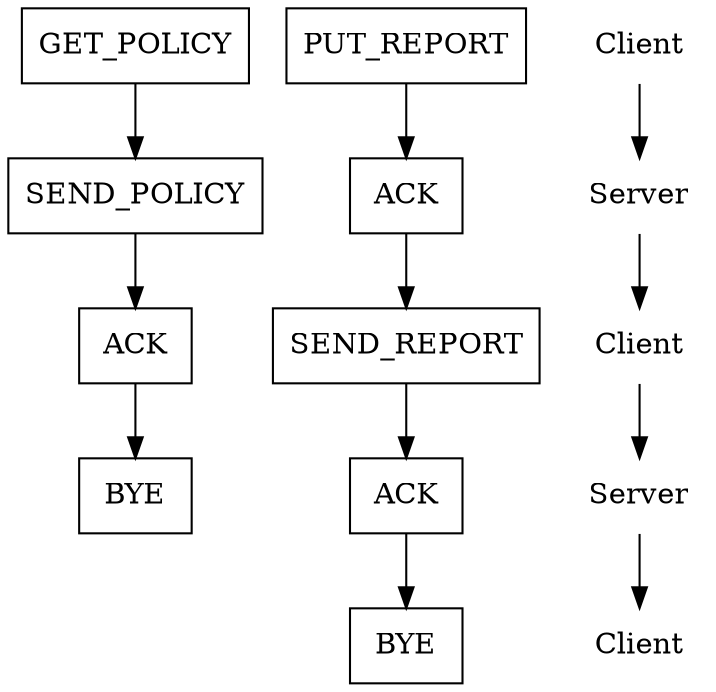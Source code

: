 digraph protocol {

	node [shape=rect];
	ACK1 [label="ACK"];
	ACK2 [label="ACK"];
	ACK3 [label="ACK"];

	BYE1 [label="BYE"];
	BYE2 [label="BYE"];

	{node [shape=none,label="Client"]; C1; C2; C3;}
	{node [shape=none,label="Server"]; S1; S2;}
	C1 -> S1 -> C2 -> S2 -> C3;

	GET_POLICY -> SEND_POLICY -> ACK1        -> BYE1;
	PUT_REPORT -> ACK2        -> SEND_REPORT -> ACK3 -> BYE2;

	{rank=same; C1; GET_POLICY;  PUT_REPORT;}
	{rank=same; S1; SEND_POLICY; ACK2;}
	{rank=same; C2; ACK1; SEND_REPORT;}
	{rank=same; S2; BYE1; ACK3;}
	{rank=same; C3; BYE2;}


}

